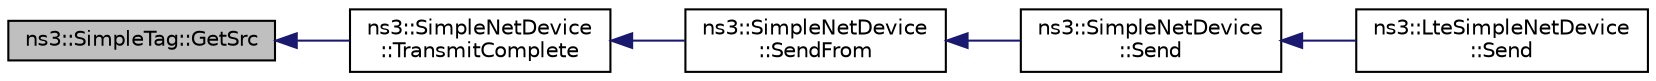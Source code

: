 digraph "ns3::SimpleTag::GetSrc"
{
  edge [fontname="Helvetica",fontsize="10",labelfontname="Helvetica",labelfontsize="10"];
  node [fontname="Helvetica",fontsize="10",shape=record];
  rankdir="LR";
  Node1 [label="ns3::SimpleTag::GetSrc",height=0.2,width=0.4,color="black", fillcolor="grey75", style="filled", fontcolor="black"];
  Node1 -> Node2 [dir="back",color="midnightblue",fontsize="10",style="solid"];
  Node2 [label="ns3::SimpleNetDevice\l::TransmitComplete",height=0.2,width=0.4,color="black", fillcolor="white", style="filled",URL="$d2/d8f/classns3_1_1SimpleNetDevice.html#aa889ff3b3b3d94d9784f4984309bca4c"];
  Node2 -> Node3 [dir="back",color="midnightblue",fontsize="10",style="solid"];
  Node3 [label="ns3::SimpleNetDevice\l::SendFrom",height=0.2,width=0.4,color="black", fillcolor="white", style="filled",URL="$d2/d8f/classns3_1_1SimpleNetDevice.html#a82e090821f8f289e4f226153b6443b57"];
  Node3 -> Node4 [dir="back",color="midnightblue",fontsize="10",style="solid"];
  Node4 [label="ns3::SimpleNetDevice\l::Send",height=0.2,width=0.4,color="black", fillcolor="white", style="filled",URL="$d2/d8f/classns3_1_1SimpleNetDevice.html#a06e3ace212b01f6c1fd6ea7ec50ea805"];
  Node4 -> Node5 [dir="back",color="midnightblue",fontsize="10",style="solid"];
  Node5 [label="ns3::LteSimpleNetDevice\l::Send",height=0.2,width=0.4,color="black", fillcolor="white", style="filled",URL="$d8/d9d/classns3_1_1LteSimpleNetDevice.html#a457313c324927ada27a18bf6ead9082c"];
}
